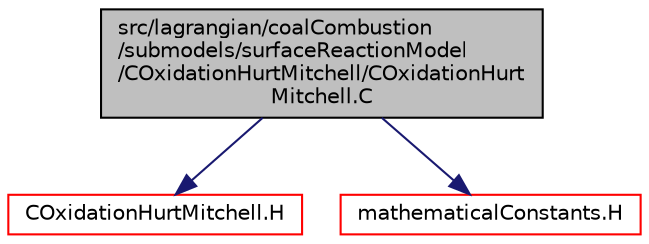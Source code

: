 digraph "src/lagrangian/coalCombustion/submodels/surfaceReactionModel/COxidationHurtMitchell/COxidationHurtMitchell.C"
{
  bgcolor="transparent";
  edge [fontname="Helvetica",fontsize="10",labelfontname="Helvetica",labelfontsize="10"];
  node [fontname="Helvetica",fontsize="10",shape=record];
  Node1 [label="src/lagrangian/coalCombustion\l/submodels/surfaceReactionModel\l/COxidationHurtMitchell/COxidationHurt\lMitchell.C",height=0.2,width=0.4,color="black", fillcolor="grey75", style="filled", fontcolor="black"];
  Node1 -> Node2 [color="midnightblue",fontsize="10",style="solid",fontname="Helvetica"];
  Node2 [label="COxidationHurtMitchell.H",height=0.2,width=0.4,color="red",URL="$a06397.html"];
  Node1 -> Node3 [color="midnightblue",fontsize="10",style="solid",fontname="Helvetica"];
  Node3 [label="mathematicalConstants.H",height=0.2,width=0.4,color="red",URL="$a08187.html"];
}
